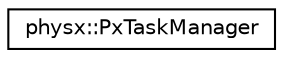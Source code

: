 digraph "Graphical Class Hierarchy"
{
  edge [fontname="Helvetica",fontsize="10",labelfontname="Helvetica",labelfontsize="10"];
  node [fontname="Helvetica",fontsize="10",shape=record];
  rankdir="LR";
  Node0 [label="physx::PxTaskManager",height=0.2,width=0.4,color="black", fillcolor="white", style="filled",URL="$classphysx_1_1PxTaskManager.html",tooltip="The PxTaskManager interface. "];
}
